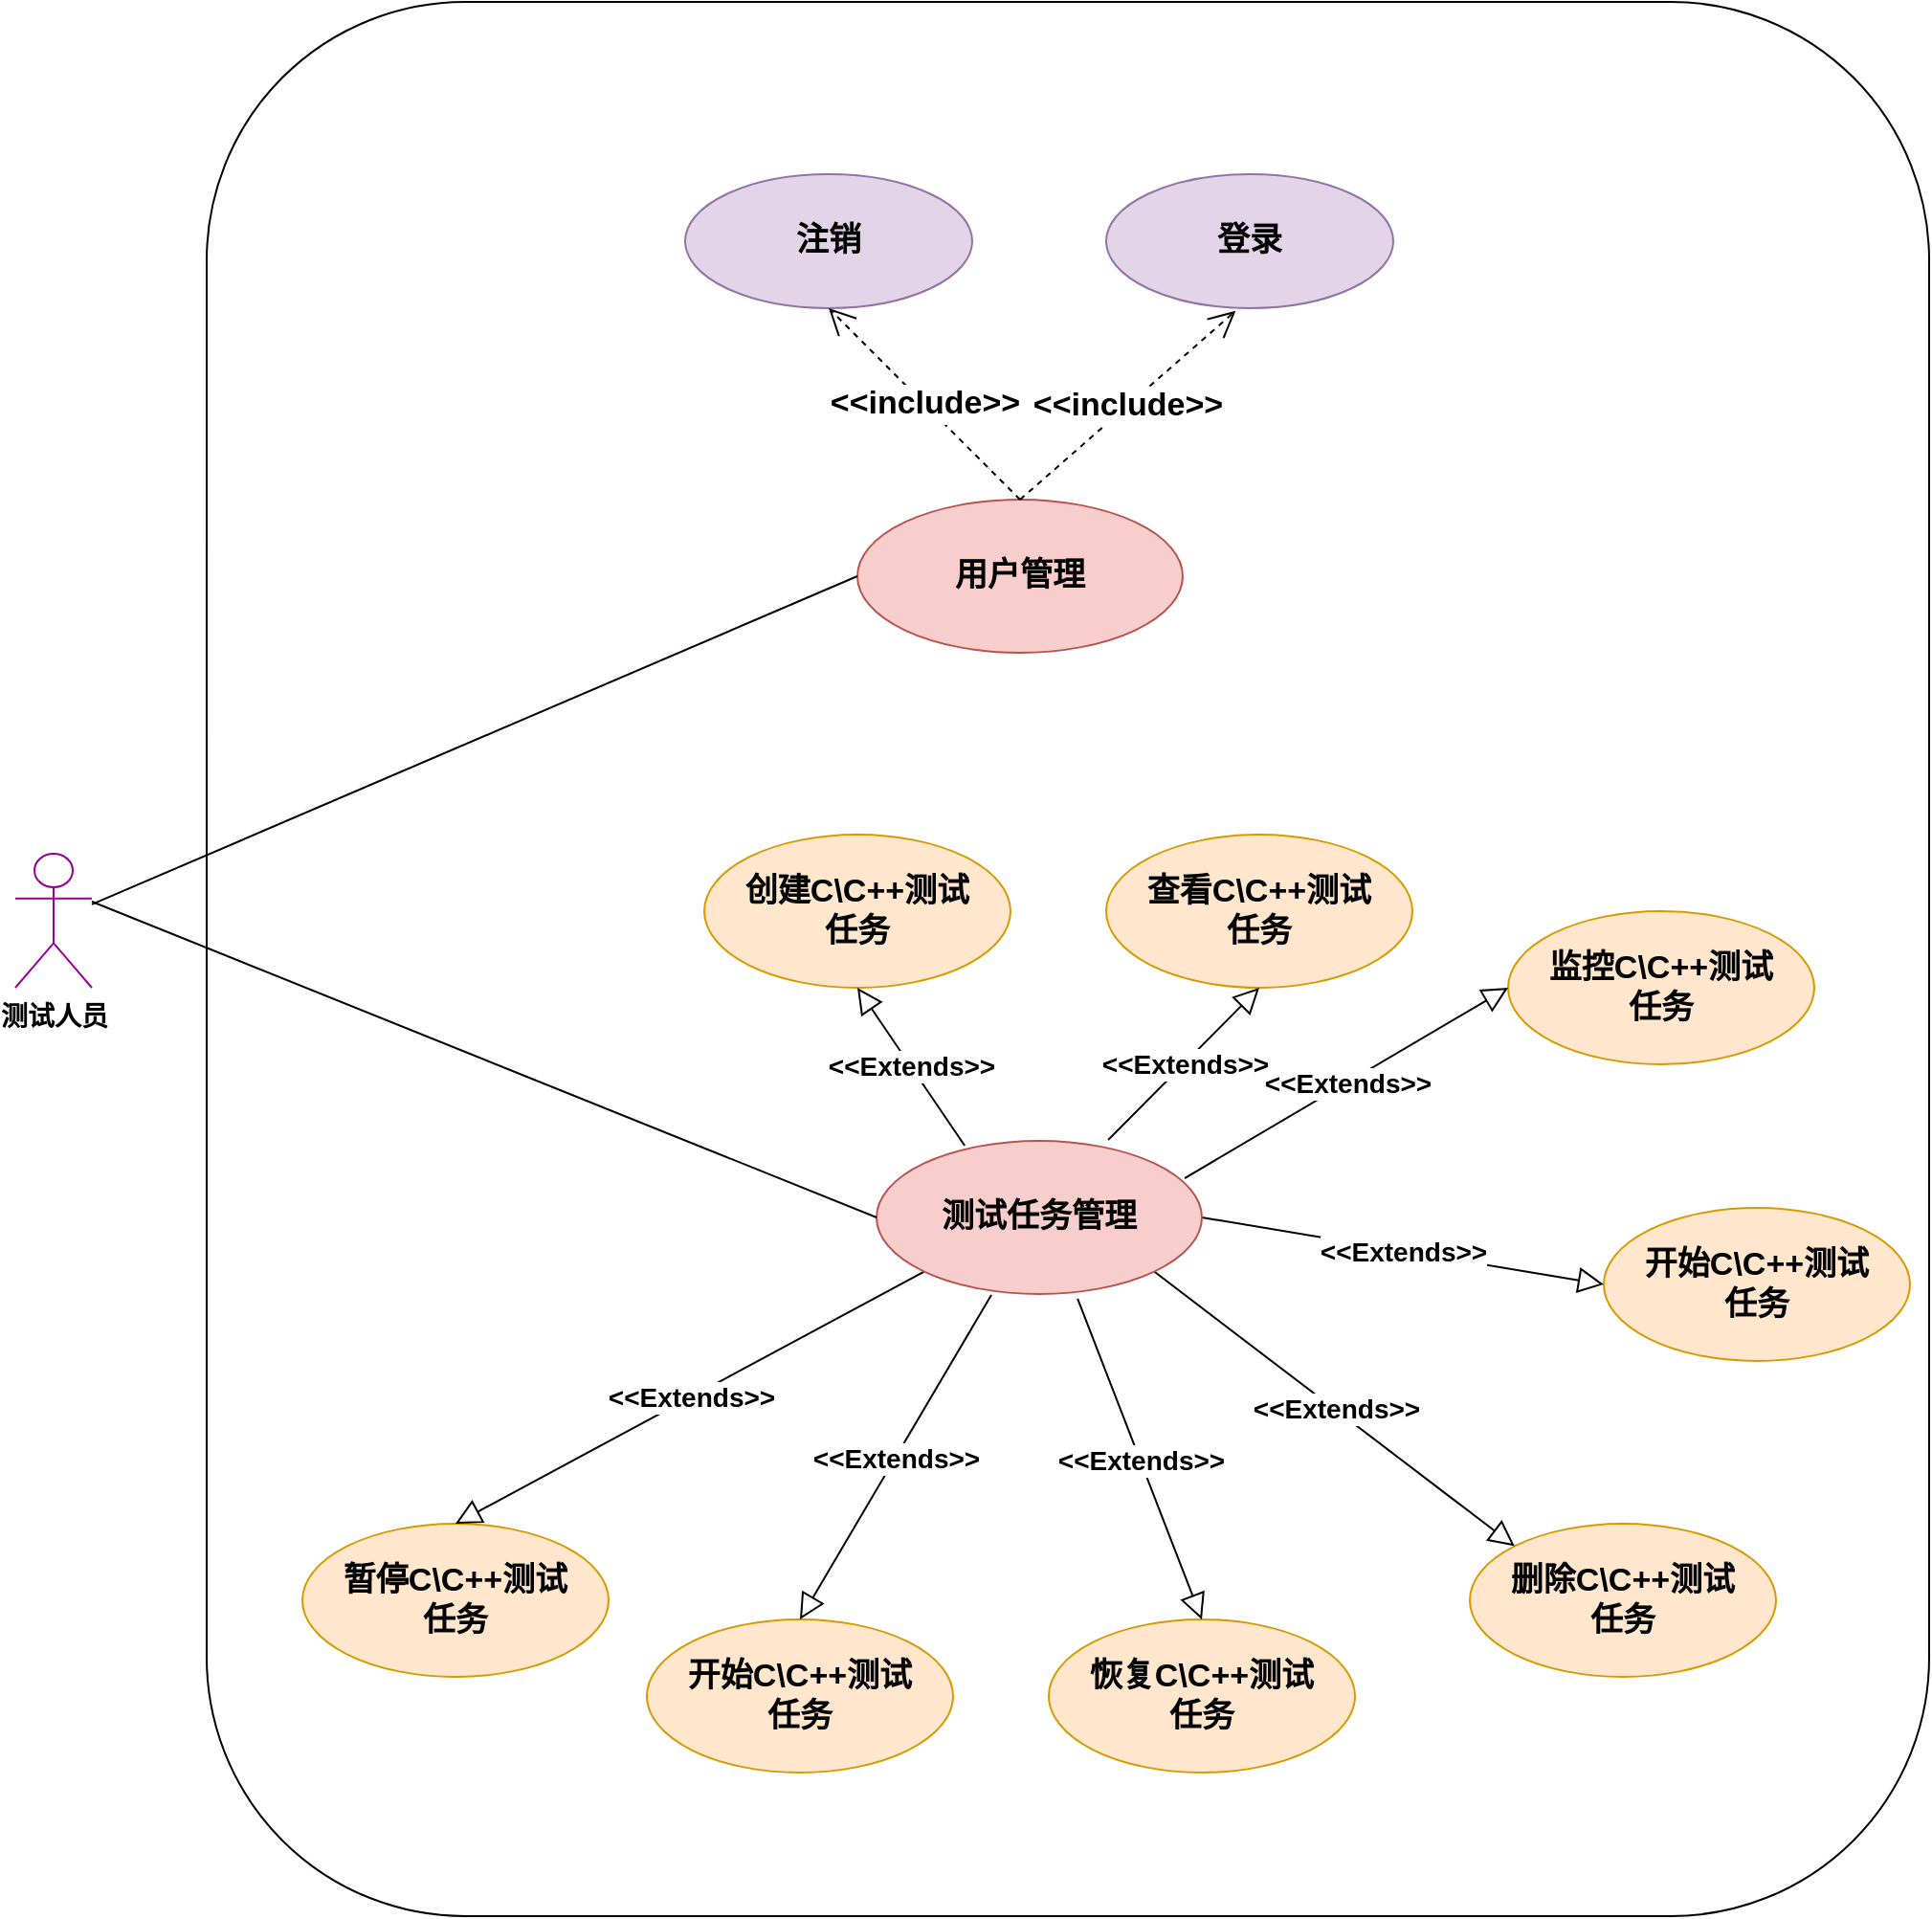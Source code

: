 <mxfile version="21.0.6" type="github">
  <diagram id="0QNdjRsXSifUzwaE3yXo" name="第 1 页">
    <mxGraphModel dx="1813" dy="2070" grid="1" gridSize="10" guides="1" tooltips="1" connect="1" arrows="1" fold="1" page="1" pageScale="1" pageWidth="827" pageHeight="1169" math="0" shadow="0">
      <root>
        <mxCell id="0" />
        <mxCell id="1" parent="0" />
        <mxCell id="NY_yHirFNc_0vGTFGGc1-64" value="" style="rounded=1;whiteSpace=wrap;html=1;" vertex="1" parent="1">
          <mxGeometry x="190" y="-120" width="900" height="1000" as="geometry" />
        </mxCell>
        <mxCell id="Wph4KG50UmGnbhIYvJGn-1" value="&lt;b&gt;&lt;font style=&quot;font-size: 14px;&quot;&gt;测试人员&lt;/font&gt;&lt;/b&gt;" style="shape=umlActor;verticalLabelPosition=bottom;verticalAlign=top;html=1;outlineConnect=0;strokeColor=#990099;" parent="1" vertex="1">
          <mxGeometry x="90" y="325" width="40" height="70" as="geometry" />
        </mxCell>
        <mxCell id="Wph4KG50UmGnbhIYvJGn-4" value="&lt;font style=&quot;font-size: 17px;&quot;&gt;&lt;b&gt;登录&lt;/b&gt;&lt;/font&gt;" style="ellipse;whiteSpace=wrap;html=1;fillColor=#e1d5e7;strokeColor=#9673a6;" parent="1" vertex="1">
          <mxGeometry x="660" y="-30" width="150" height="70" as="geometry" />
        </mxCell>
        <mxCell id="Wph4KG50UmGnbhIYvJGn-5" value="&lt;b&gt;用户管理&lt;/b&gt;" style="ellipse;whiteSpace=wrap;html=1;fontSize=17;fillColor=#f8cecc;strokeColor=#b85450;" parent="1" vertex="1">
          <mxGeometry x="530" y="140" width="170" height="80" as="geometry" />
        </mxCell>
        <mxCell id="Wph4KG50UmGnbhIYvJGn-6" value="&lt;b&gt;&amp;lt;&amp;lt;include&amp;gt;&amp;gt;&lt;/b&gt;" style="endArrow=open;endSize=12;dashed=1;html=1;rounded=0;fontSize=17;entryX=0.451;entryY=1.02;entryDx=0;entryDy=0;entryPerimeter=0;exitX=0.5;exitY=0;exitDx=0;exitDy=0;" parent="1" source="Wph4KG50UmGnbhIYvJGn-5" target="Wph4KG50UmGnbhIYvJGn-4" edge="1">
          <mxGeometry width="160" relative="1" as="geometry">
            <mxPoint x="460" y="220" as="sourcePoint" />
            <mxPoint x="620" y="220" as="targetPoint" />
          </mxGeometry>
        </mxCell>
        <mxCell id="Wph4KG50UmGnbhIYvJGn-7" value="&lt;b&gt;创建C\C++测试&lt;br&gt;任务&lt;/b&gt;" style="ellipse;whiteSpace=wrap;html=1;fontSize=17;fillColor=#ffe6cc;strokeColor=#d79b00;" parent="1" vertex="1">
          <mxGeometry x="450" y="315" width="160" height="80" as="geometry" />
        </mxCell>
        <mxCell id="Wph4KG50UmGnbhIYvJGn-9" value="" style="endArrow=block;html=1;rounded=0;fontSize=14;entryX=0.5;entryY=1;entryDx=0;entryDy=0;exitX=0.271;exitY=0.031;exitDx=0;exitDy=0;endFill=0;strokeWidth=1;endSize=11;exitPerimeter=0;" parent="1" source="NY_yHirFNc_0vGTFGGc1-22" target="Wph4KG50UmGnbhIYvJGn-7" edge="1">
          <mxGeometry relative="1" as="geometry">
            <mxPoint x="500" y="265" as="sourcePoint" />
            <mxPoint x="600" y="265" as="targetPoint" />
            <Array as="points" />
          </mxGeometry>
        </mxCell>
        <mxCell id="Wph4KG50UmGnbhIYvJGn-10" value="&amp;lt;&amp;lt;Extends&amp;gt;&amp;gt;" style="edgeLabel;resizable=0;html=1;align=center;verticalAlign=middle;strokeColor=#990099;fontSize=14;fontStyle=1" parent="Wph4KG50UmGnbhIYvJGn-9" connectable="0" vertex="1">
          <mxGeometry relative="1" as="geometry" />
        </mxCell>
        <mxCell id="Wph4KG50UmGnbhIYvJGn-11" value="" style="endArrow=none;html=1;rounded=0;strokeWidth=1;fontSize=14;endSize=11;entryX=0;entryY=0.5;entryDx=0;entryDy=0;" parent="1" source="Wph4KG50UmGnbhIYvJGn-1" target="Wph4KG50UmGnbhIYvJGn-5" edge="1">
          <mxGeometry width="50" height="50" relative="1" as="geometry">
            <mxPoint x="390" y="280" as="sourcePoint" />
            <mxPoint x="440" y="230" as="targetPoint" />
          </mxGeometry>
        </mxCell>
        <mxCell id="NY_yHirFNc_0vGTFGGc1-2" value="&lt;font style=&quot;font-size: 17px;&quot;&gt;&lt;b&gt;注销&lt;/b&gt;&lt;/font&gt;" style="ellipse;whiteSpace=wrap;html=1;fillColor=#e1d5e7;strokeColor=#9673a6;" vertex="1" parent="1">
          <mxGeometry x="440" y="-30" width="150" height="70" as="geometry" />
        </mxCell>
        <mxCell id="NY_yHirFNc_0vGTFGGc1-3" value="&lt;b&gt;&amp;lt;&amp;lt;include&amp;gt;&amp;gt;&lt;/b&gt;" style="endArrow=open;endSize=12;dashed=1;html=1;rounded=0;fontSize=17;entryX=0.5;entryY=1;entryDx=0;entryDy=0;exitX=0.5;exitY=0;exitDx=0;exitDy=0;" edge="1" parent="1" source="Wph4KG50UmGnbhIYvJGn-5" target="NY_yHirFNc_0vGTFGGc1-2">
          <mxGeometry width="160" relative="1" as="geometry">
            <mxPoint x="520" y="270" as="sourcePoint" />
            <mxPoint x="568" y="131" as="targetPoint" />
          </mxGeometry>
        </mxCell>
        <mxCell id="NY_yHirFNc_0vGTFGGc1-4" value="&lt;b&gt;删除C\C++测试&lt;br&gt;任务&lt;/b&gt;" style="ellipse;whiteSpace=wrap;html=1;fontSize=17;fillColor=#ffe6cc;strokeColor=#d79b00;" vertex="1" parent="1">
          <mxGeometry x="850" y="675" width="160" height="80" as="geometry" />
        </mxCell>
        <mxCell id="NY_yHirFNc_0vGTFGGc1-5" value="" style="endArrow=block;html=1;rounded=0;fontSize=14;entryX=0;entryY=0;entryDx=0;entryDy=0;exitX=1;exitY=1;exitDx=0;exitDy=0;endFill=0;strokeWidth=1;endSize=11;" edge="1" parent="1" target="NY_yHirFNc_0vGTFGGc1-4" source="NY_yHirFNc_0vGTFGGc1-22">
          <mxGeometry relative="1" as="geometry">
            <mxPoint x="660" y="635" as="sourcePoint" />
            <mxPoint x="630" y="545" as="targetPoint" />
            <Array as="points" />
          </mxGeometry>
        </mxCell>
        <mxCell id="NY_yHirFNc_0vGTFGGc1-6" value="&amp;lt;&amp;lt;Extends&amp;gt;&amp;gt;" style="edgeLabel;resizable=0;html=1;align=center;verticalAlign=middle;strokeColor=#990099;fontSize=14;fontStyle=1" connectable="0" vertex="1" parent="NY_yHirFNc_0vGTFGGc1-5">
          <mxGeometry relative="1" as="geometry" />
        </mxCell>
        <mxCell id="NY_yHirFNc_0vGTFGGc1-7" value="&lt;b&gt;开始C\C++测试&lt;br&gt;任务&lt;/b&gt;" style="ellipse;whiteSpace=wrap;html=1;fontSize=17;fillColor=#ffe6cc;strokeColor=#d79b00;" vertex="1" parent="1">
          <mxGeometry x="420" y="725" width="160" height="80" as="geometry" />
        </mxCell>
        <mxCell id="NY_yHirFNc_0vGTFGGc1-8" value="" style="endArrow=block;html=1;rounded=0;fontSize=14;entryX=0.5;entryY=0;entryDx=0;entryDy=0;exitX=0.353;exitY=1.006;exitDx=0;exitDy=0;endFill=0;strokeWidth=1;endSize=11;exitPerimeter=0;" edge="1" parent="1" target="NY_yHirFNc_0vGTFGGc1-7" source="NY_yHirFNc_0vGTFGGc1-22">
          <mxGeometry relative="1" as="geometry">
            <mxPoint x="500" y="685" as="sourcePoint" />
            <mxPoint x="470" y="595" as="targetPoint" />
            <Array as="points" />
          </mxGeometry>
        </mxCell>
        <mxCell id="NY_yHirFNc_0vGTFGGc1-9" value="&amp;lt;&amp;lt;Extends&amp;gt;&amp;gt;" style="edgeLabel;resizable=0;html=1;align=center;verticalAlign=middle;strokeColor=#990099;fontSize=14;fontStyle=1" connectable="0" vertex="1" parent="NY_yHirFNc_0vGTFGGc1-8">
          <mxGeometry relative="1" as="geometry" />
        </mxCell>
        <mxCell id="NY_yHirFNc_0vGTFGGc1-10" value="&lt;b&gt;暂停C\C++测试&lt;br&gt;任务&lt;/b&gt;" style="ellipse;whiteSpace=wrap;html=1;fontSize=17;fillColor=#ffe6cc;strokeColor=#d79b00;" vertex="1" parent="1">
          <mxGeometry x="240" y="675" width="160" height="80" as="geometry" />
        </mxCell>
        <mxCell id="NY_yHirFNc_0vGTFGGc1-11" value="" style="endArrow=block;html=1;rounded=0;fontSize=14;entryX=0.5;entryY=0;entryDx=0;entryDy=0;endFill=0;strokeWidth=1;endSize=11;exitX=0;exitY=1;exitDx=0;exitDy=0;" edge="1" parent="1" target="NY_yHirFNc_0vGTFGGc1-10" source="NY_yHirFNc_0vGTFGGc1-22">
          <mxGeometry relative="1" as="geometry">
            <mxPoint x="495.08" y="295.0" as="sourcePoint" />
            <mxPoint x="290" y="531.96" as="targetPoint" />
            <Array as="points" />
          </mxGeometry>
        </mxCell>
        <mxCell id="NY_yHirFNc_0vGTFGGc1-12" value="&amp;lt;&amp;lt;Extends&amp;gt;&amp;gt;" style="edgeLabel;resizable=0;html=1;align=center;verticalAlign=middle;strokeColor=#990099;fontSize=14;fontStyle=1" connectable="0" vertex="1" parent="NY_yHirFNc_0vGTFGGc1-11">
          <mxGeometry relative="1" as="geometry" />
        </mxCell>
        <mxCell id="NY_yHirFNc_0vGTFGGc1-13" value="&lt;b&gt;恢复C\C++测试&lt;br&gt;任务&lt;/b&gt;" style="ellipse;whiteSpace=wrap;html=1;fontSize=17;fillColor=#ffe6cc;strokeColor=#d79b00;" vertex="1" parent="1">
          <mxGeometry x="630" y="725" width="160" height="80" as="geometry" />
        </mxCell>
        <mxCell id="NY_yHirFNc_0vGTFGGc1-14" value="" style="endArrow=block;html=1;rounded=0;fontSize=14;entryX=0.5;entryY=0;entryDx=0;entryDy=0;exitX=0.618;exitY=1.031;exitDx=0;exitDy=0;endFill=0;strokeWidth=1;endSize=11;exitPerimeter=0;" edge="1" parent="1" target="NY_yHirFNc_0vGTFGGc1-13" source="NY_yHirFNc_0vGTFGGc1-22">
          <mxGeometry relative="1" as="geometry">
            <mxPoint x="715" y="455" as="sourcePoint" />
            <mxPoint x="640" y="655" as="targetPoint" />
            <Array as="points" />
          </mxGeometry>
        </mxCell>
        <mxCell id="NY_yHirFNc_0vGTFGGc1-15" value="&amp;lt;&amp;lt;Extends&amp;gt;&amp;gt;" style="edgeLabel;resizable=0;html=1;align=center;verticalAlign=middle;strokeColor=#990099;fontSize=14;fontStyle=1" connectable="0" vertex="1" parent="NY_yHirFNc_0vGTFGGc1-14">
          <mxGeometry relative="1" as="geometry" />
        </mxCell>
        <mxCell id="NY_yHirFNc_0vGTFGGc1-16" value="&lt;b&gt;监控C\C++测试&lt;br&gt;任务&lt;/b&gt;" style="ellipse;whiteSpace=wrap;html=1;fontSize=17;fillColor=#ffe6cc;strokeColor=#d79b00;" vertex="1" parent="1">
          <mxGeometry x="870" y="355" width="160" height="80" as="geometry" />
        </mxCell>
        <mxCell id="NY_yHirFNc_0vGTFGGc1-17" value="" style="endArrow=block;html=1;rounded=0;fontSize=14;entryX=0;entryY=0.5;entryDx=0;entryDy=0;endFill=0;strokeWidth=1;endSize=11;exitX=0.947;exitY=0.244;exitDx=0;exitDy=0;exitPerimeter=0;" edge="1" parent="1" target="NY_yHirFNc_0vGTFGGc1-16" source="NY_yHirFNc_0vGTFGGc1-22">
          <mxGeometry relative="1" as="geometry">
            <mxPoint x="710" y="515" as="sourcePoint" />
            <mxPoint x="860" y="425" as="targetPoint" />
            <Array as="points" />
          </mxGeometry>
        </mxCell>
        <mxCell id="NY_yHirFNc_0vGTFGGc1-18" value="&amp;lt;&amp;lt;Extends&amp;gt;&amp;gt;" style="edgeLabel;resizable=0;html=1;align=center;verticalAlign=middle;strokeColor=#990099;fontSize=14;fontStyle=1" connectable="0" vertex="1" parent="NY_yHirFNc_0vGTFGGc1-17">
          <mxGeometry relative="1" as="geometry" />
        </mxCell>
        <mxCell id="NY_yHirFNc_0vGTFGGc1-19" value="&lt;b&gt;开始C\C++测试&lt;br&gt;任务&lt;/b&gt;" style="ellipse;whiteSpace=wrap;html=1;fontSize=17;fillColor=#ffe6cc;strokeColor=#d79b00;" vertex="1" parent="1">
          <mxGeometry x="920" y="510" width="160" height="80" as="geometry" />
        </mxCell>
        <mxCell id="NY_yHirFNc_0vGTFGGc1-20" value="" style="endArrow=block;html=1;rounded=0;fontSize=14;entryX=0;entryY=0.5;entryDx=0;entryDy=0;endFill=0;strokeWidth=1;endSize=11;exitX=1;exitY=0.5;exitDx=0;exitDy=0;" edge="1" parent="1" target="NY_yHirFNc_0vGTFGGc1-19" source="NY_yHirFNc_0vGTFGGc1-22">
          <mxGeometry relative="1" as="geometry">
            <mxPoint x="710" y="235" as="sourcePoint" />
            <mxPoint x="800" y="315" as="targetPoint" />
            <Array as="points" />
          </mxGeometry>
        </mxCell>
        <mxCell id="NY_yHirFNc_0vGTFGGc1-21" value="&amp;lt;&amp;lt;Extends&amp;gt;&amp;gt;" style="edgeLabel;resizable=0;html=1;align=center;verticalAlign=middle;strokeColor=#990099;fontSize=14;fontStyle=1" connectable="0" vertex="1" parent="NY_yHirFNc_0vGTFGGc1-20">
          <mxGeometry relative="1" as="geometry" />
        </mxCell>
        <mxCell id="NY_yHirFNc_0vGTFGGc1-22" value="&lt;b&gt;测试任务管理&lt;/b&gt;" style="ellipse;whiteSpace=wrap;html=1;fontSize=17;fillColor=#f8cecc;strokeColor=#b85450;" vertex="1" parent="1">
          <mxGeometry x="540" y="475" width="170" height="80" as="geometry" />
        </mxCell>
        <mxCell id="NY_yHirFNc_0vGTFGGc1-23" value="" style="endArrow=none;html=1;rounded=0;strokeWidth=1;fontSize=14;endSize=11;entryX=0;entryY=0.5;entryDx=0;entryDy=0;" edge="1" parent="1" target="NY_yHirFNc_0vGTFGGc1-22">
          <mxGeometry width="50" height="50" relative="1" as="geometry">
            <mxPoint x="130" y="350" as="sourcePoint" />
            <mxPoint x="410" y="240" as="targetPoint" />
          </mxGeometry>
        </mxCell>
        <mxCell id="NY_yHirFNc_0vGTFGGc1-27" value="&lt;b&gt;查看C\C++测试&lt;br&gt;任务&lt;/b&gt;" style="ellipse;whiteSpace=wrap;html=1;fontSize=17;fillColor=#ffe6cc;strokeColor=#d79b00;" vertex="1" parent="1">
          <mxGeometry x="660" y="315" width="160" height="80" as="geometry" />
        </mxCell>
        <mxCell id="NY_yHirFNc_0vGTFGGc1-28" value="" style="endArrow=block;html=1;rounded=0;fontSize=14;entryX=0.5;entryY=1;entryDx=0;entryDy=0;exitX=0.712;exitY=-0.006;exitDx=0;exitDy=0;endFill=0;strokeWidth=1;endSize=11;exitPerimeter=0;" edge="1" parent="1" target="NY_yHirFNc_0vGTFGGc1-27" source="NY_yHirFNc_0vGTFGGc1-22">
          <mxGeometry relative="1" as="geometry">
            <mxPoint x="670.98" y="501.96" as="sourcePoint" />
            <mxPoint x="810" y="245" as="targetPoint" />
            <Array as="points" />
          </mxGeometry>
        </mxCell>
        <mxCell id="NY_yHirFNc_0vGTFGGc1-29" value="&amp;lt;&amp;lt;Extends&amp;gt;&amp;gt;" style="edgeLabel;resizable=0;html=1;align=center;verticalAlign=middle;strokeColor=#990099;fontSize=14;fontStyle=1" connectable="0" vertex="1" parent="NY_yHirFNc_0vGTFGGc1-28">
          <mxGeometry relative="1" as="geometry" />
        </mxCell>
      </root>
    </mxGraphModel>
  </diagram>
</mxfile>
